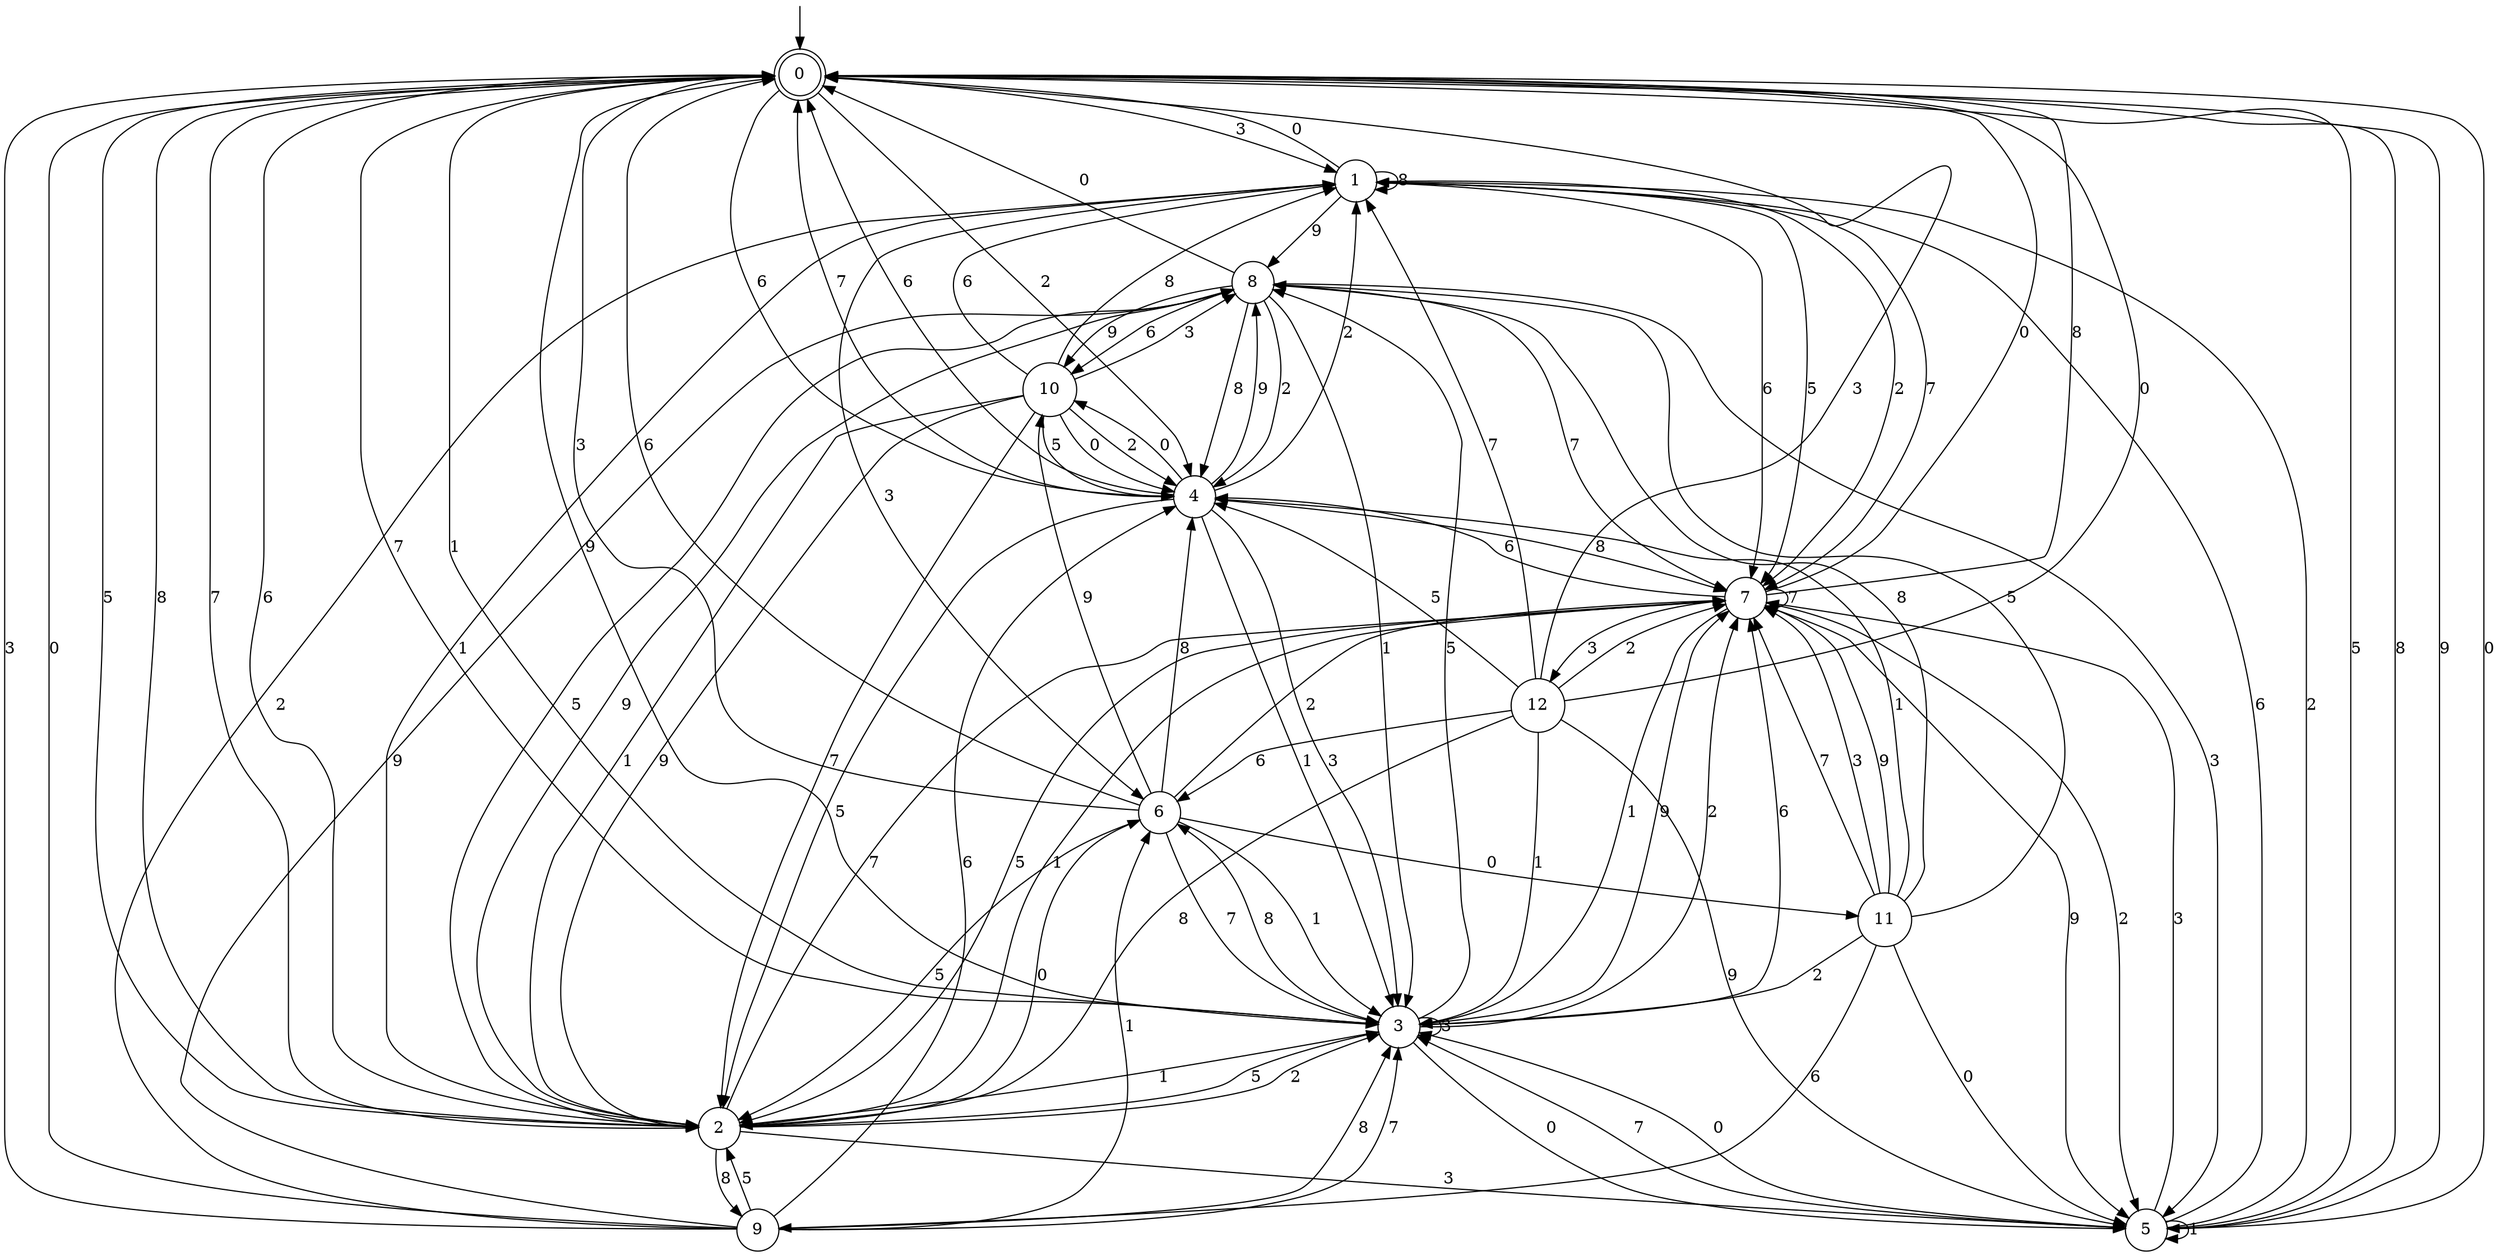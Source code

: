digraph g {

	s0 [shape="doublecircle" label="0"];
	s1 [shape="circle" label="1"];
	s2 [shape="circle" label="2"];
	s3 [shape="circle" label="3"];
	s4 [shape="circle" label="4"];
	s5 [shape="circle" label="5"];
	s6 [shape="circle" label="6"];
	s7 [shape="circle" label="7"];
	s8 [shape="circle" label="8"];
	s9 [shape="circle" label="9"];
	s10 [shape="circle" label="10"];
	s11 [shape="circle" label="11"];
	s12 [shape="circle" label="12"];
	s0 -> s1 [label="3"];
	s0 -> s2 [label="5"];
	s0 -> s2 [label="8"];
	s0 -> s3 [label="1"];
	s0 -> s3 [label="9"];
	s0 -> s4 [label="2"];
	s0 -> s2 [label="7"];
	s0 -> s5 [label="0"];
	s0 -> s4 [label="6"];
	s1 -> s6 [label="3"];
	s1 -> s7 [label="5"];
	s1 -> s1 [label="8"];
	s1 -> s2 [label="1"];
	s1 -> s8 [label="9"];
	s1 -> s7 [label="2"];
	s1 -> s7 [label="7"];
	s1 -> s0 [label="0"];
	s1 -> s7 [label="6"];
	s2 -> s5 [label="3"];
	s2 -> s3 [label="5"];
	s2 -> s9 [label="8"];
	s2 -> s7 [label="1"];
	s2 -> s8 [label="9"];
	s2 -> s3 [label="2"];
	s2 -> s7 [label="7"];
	s2 -> s6 [label="0"];
	s2 -> s0 [label="6"];
	s3 -> s3 [label="3"];
	s3 -> s8 [label="5"];
	s3 -> s6 [label="8"];
	s3 -> s2 [label="1"];
	s3 -> s7 [label="9"];
	s3 -> s7 [label="2"];
	s3 -> s0 [label="7"];
	s3 -> s5 [label="0"];
	s3 -> s7 [label="6"];
	s4 -> s3 [label="3"];
	s4 -> s2 [label="5"];
	s4 -> s7 [label="8"];
	s4 -> s3 [label="1"];
	s4 -> s8 [label="9"];
	s4 -> s1 [label="2"];
	s4 -> s0 [label="7"];
	s4 -> s10 [label="0"];
	s4 -> s0 [label="6"];
	s5 -> s7 [label="3"];
	s5 -> s0 [label="5"];
	s5 -> s0 [label="8"];
	s5 -> s5 [label="1"];
	s5 -> s0 [label="9"];
	s5 -> s1 [label="2"];
	s5 -> s3 [label="7"];
	s5 -> s3 [label="0"];
	s5 -> s1 [label="6"];
	s6 -> s0 [label="3"];
	s6 -> s2 [label="5"];
	s6 -> s4 [label="8"];
	s6 -> s3 [label="1"];
	s6 -> s10 [label="9"];
	s6 -> s7 [label="2"];
	s6 -> s3 [label="7"];
	s6 -> s11 [label="0"];
	s6 -> s0 [label="6"];
	s7 -> s12 [label="3"];
	s7 -> s2 [label="5"];
	s7 -> s0 [label="8"];
	s7 -> s3 [label="1"];
	s7 -> s5 [label="9"];
	s7 -> s5 [label="2"];
	s7 -> s7 [label="7"];
	s7 -> s0 [label="0"];
	s7 -> s4 [label="6"];
	s8 -> s5 [label="3"];
	s8 -> s2 [label="5"];
	s8 -> s4 [label="8"];
	s8 -> s3 [label="1"];
	s8 -> s10 [label="9"];
	s8 -> s4 [label="2"];
	s8 -> s7 [label="7"];
	s8 -> s0 [label="0"];
	s8 -> s10 [label="6"];
	s9 -> s0 [label="3"];
	s9 -> s2 [label="5"];
	s9 -> s3 [label="8"];
	s9 -> s6 [label="1"];
	s9 -> s8 [label="9"];
	s9 -> s1 [label="2"];
	s9 -> s3 [label="7"];
	s9 -> s0 [label="0"];
	s9 -> s4 [label="6"];
	s10 -> s8 [label="3"];
	s10 -> s4 [label="5"];
	s10 -> s1 [label="8"];
	s10 -> s2 [label="1"];
	s10 -> s2 [label="9"];
	s10 -> s4 [label="2"];
	s10 -> s2 [label="7"];
	s10 -> s4 [label="0"];
	s10 -> s1 [label="6"];
	s11 -> s7 [label="3"];
	s11 -> s8 [label="5"];
	s11 -> s8 [label="8"];
	s11 -> s4 [label="1"];
	s11 -> s7 [label="9"];
	s11 -> s3 [label="2"];
	s11 -> s7 [label="7"];
	s11 -> s5 [label="0"];
	s11 -> s9 [label="6"];
	s12 -> s0 [label="3"];
	s12 -> s4 [label="5"];
	s12 -> s2 [label="8"];
	s12 -> s3 [label="1"];
	s12 -> s5 [label="9"];
	s12 -> s7 [label="2"];
	s12 -> s1 [label="7"];
	s12 -> s0 [label="0"];
	s12 -> s6 [label="6"];

__start0 [label="" shape="none" width="0" height="0"];
__start0 -> s0;

}

